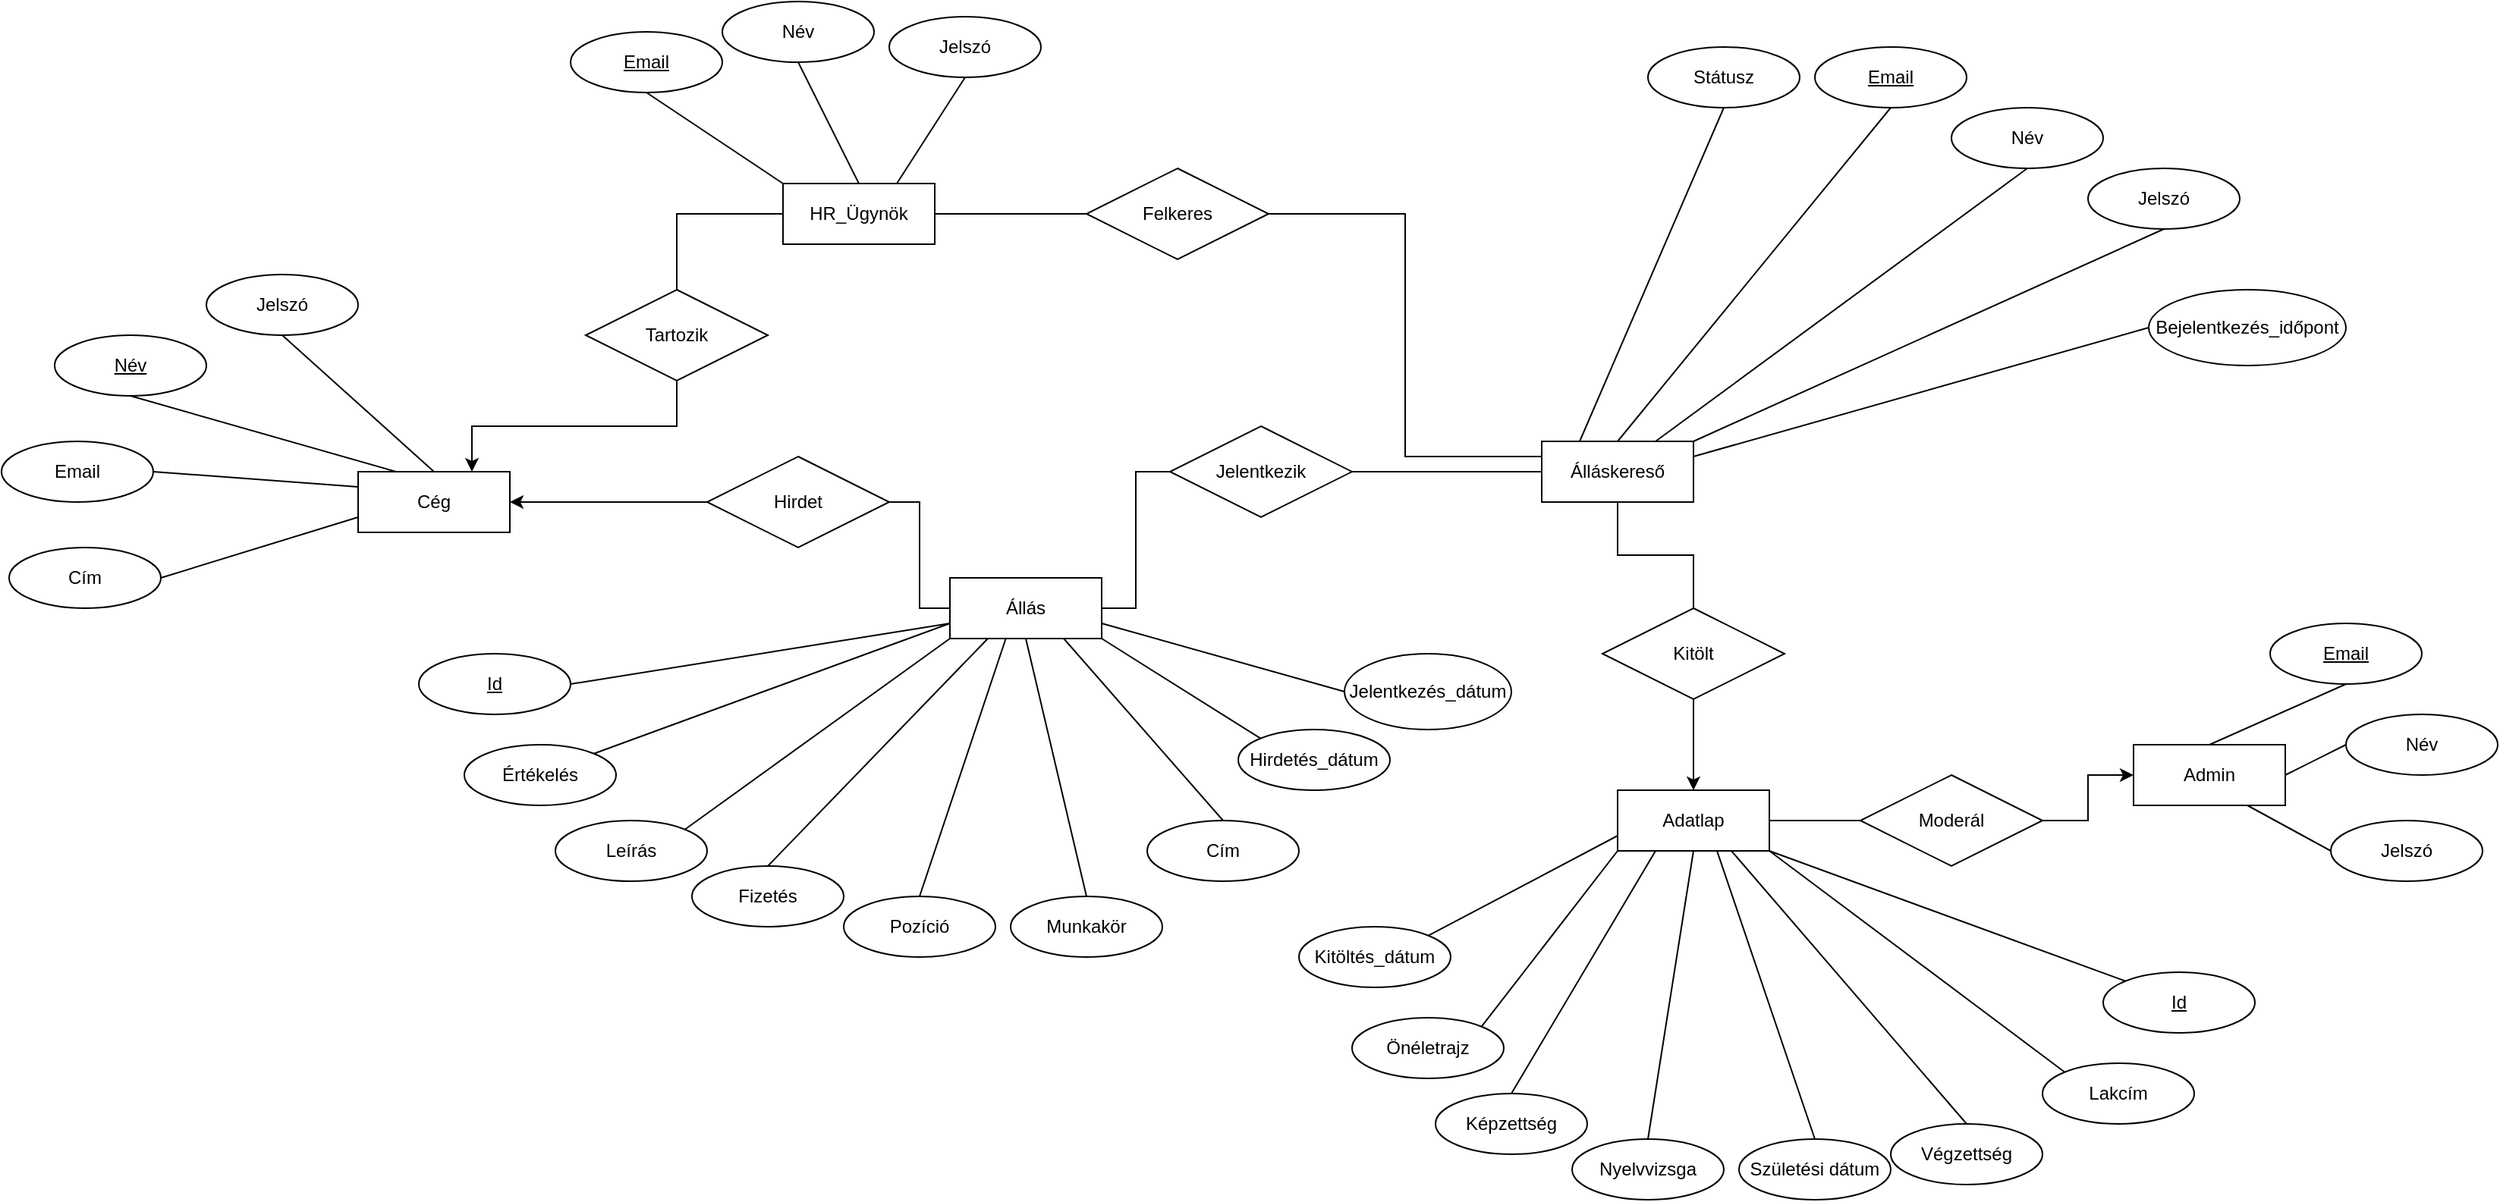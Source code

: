 <mxfile version="24.7.17">
  <diagram id="R2lEEEUBdFMjLlhIrx00" name="Page-1">
    <mxGraphModel dx="2600" dy="1048" grid="1" gridSize="10" guides="1" tooltips="1" connect="1" arrows="1" fold="1" page="1" pageScale="1" pageWidth="850" pageHeight="1100" math="0" shadow="0" extFonts="Permanent Marker^https://fonts.googleapis.com/css?family=Permanent+Marker">
      <root>
        <mxCell id="0" />
        <mxCell id="1" parent="0" />
        <mxCell id="TfZkgN9oAAijPGuQ7Fzb-1" value="Álláskereső" style="whiteSpace=wrap;html=1;align=center;" parent="1" vertex="1">
          <mxGeometry x="590" y="320" width="100" height="40" as="geometry" />
        </mxCell>
        <mxCell id="TfZkgN9oAAijPGuQ7Fzb-2" value="Cég" style="whiteSpace=wrap;html=1;align=center;" parent="1" vertex="1">
          <mxGeometry x="-190" y="340" width="100" height="40" as="geometry" />
        </mxCell>
        <mxCell id="TfZkgN9oAAijPGuQ7Fzb-3" value="Állás" style="whiteSpace=wrap;html=1;align=center;" parent="1" vertex="1">
          <mxGeometry x="200" y="410" width="100" height="40" as="geometry" />
        </mxCell>
        <mxCell id="TfZkgN9oAAijPGuQ7Fzb-4" value="Adatlap" style="whiteSpace=wrap;html=1;align=center;" parent="1" vertex="1">
          <mxGeometry x="640" y="550" width="100" height="40" as="geometry" />
        </mxCell>
        <mxCell id="TfZkgN9oAAijPGuQ7Fzb-5" value="Admin" style="whiteSpace=wrap;html=1;align=center;" parent="1" vertex="1">
          <mxGeometry x="980" y="520" width="100" height="40" as="geometry" />
        </mxCell>
        <mxCell id="TfZkgN9oAAijPGuQ7Fzb-7" style="edgeStyle=orthogonalEdgeStyle;rounded=0;orthogonalLoop=1;jettySize=auto;html=1;exitX=0.5;exitY=0;exitDx=0;exitDy=0;entryX=0.5;entryY=1;entryDx=0;entryDy=0;endArrow=none;endFill=0;" parent="1" source="TfZkgN9oAAijPGuQ7Fzb-6" target="TfZkgN9oAAijPGuQ7Fzb-1" edge="1">
          <mxGeometry relative="1" as="geometry" />
        </mxCell>
        <mxCell id="TfZkgN9oAAijPGuQ7Fzb-8" style="edgeStyle=orthogonalEdgeStyle;rounded=0;orthogonalLoop=1;jettySize=auto;html=1;exitX=0.5;exitY=1;exitDx=0;exitDy=0;entryX=0.5;entryY=0;entryDx=0;entryDy=0;" parent="1" source="TfZkgN9oAAijPGuQ7Fzb-6" target="TfZkgN9oAAijPGuQ7Fzb-4" edge="1">
          <mxGeometry relative="1" as="geometry" />
        </mxCell>
        <mxCell id="TfZkgN9oAAijPGuQ7Fzb-6" value="Kitölt" style="shape=rhombus;perimeter=rhombusPerimeter;whiteSpace=wrap;html=1;align=center;" parent="1" vertex="1">
          <mxGeometry x="630" y="430" width="120" height="60" as="geometry" />
        </mxCell>
        <mxCell id="TfZkgN9oAAijPGuQ7Fzb-10" style="edgeStyle=orthogonalEdgeStyle;rounded=0;orthogonalLoop=1;jettySize=auto;html=1;exitX=1;exitY=0.5;exitDx=0;exitDy=0;entryX=0;entryY=0.5;entryDx=0;entryDy=0;" parent="1" source="TfZkgN9oAAijPGuQ7Fzb-9" target="TfZkgN9oAAijPGuQ7Fzb-5" edge="1">
          <mxGeometry relative="1" as="geometry" />
        </mxCell>
        <mxCell id="TfZkgN9oAAijPGuQ7Fzb-11" style="edgeStyle=orthogonalEdgeStyle;rounded=0;orthogonalLoop=1;jettySize=auto;html=1;exitX=0;exitY=0.5;exitDx=0;exitDy=0;entryX=1;entryY=0.5;entryDx=0;entryDy=0;endArrow=none;endFill=0;" parent="1" source="TfZkgN9oAAijPGuQ7Fzb-9" target="TfZkgN9oAAijPGuQ7Fzb-4" edge="1">
          <mxGeometry relative="1" as="geometry" />
        </mxCell>
        <mxCell id="TfZkgN9oAAijPGuQ7Fzb-9" value="Moderál" style="shape=rhombus;perimeter=rhombusPerimeter;whiteSpace=wrap;html=1;align=center;" parent="1" vertex="1">
          <mxGeometry x="800" y="540" width="120" height="60" as="geometry" />
        </mxCell>
        <mxCell id="TfZkgN9oAAijPGuQ7Fzb-13" style="edgeStyle=orthogonalEdgeStyle;rounded=0;orthogonalLoop=1;jettySize=auto;html=1;exitX=0;exitY=0.5;exitDx=0;exitDy=0;entryX=1;entryY=0.5;entryDx=0;entryDy=0;" parent="1" source="TfZkgN9oAAijPGuQ7Fzb-12" target="TfZkgN9oAAijPGuQ7Fzb-2" edge="1">
          <mxGeometry relative="1" as="geometry" />
        </mxCell>
        <mxCell id="TfZkgN9oAAijPGuQ7Fzb-14" style="edgeStyle=orthogonalEdgeStyle;rounded=0;orthogonalLoop=1;jettySize=auto;html=1;exitX=1;exitY=0.5;exitDx=0;exitDy=0;entryX=0;entryY=0.5;entryDx=0;entryDy=0;endArrow=none;endFill=0;" parent="1" source="TfZkgN9oAAijPGuQ7Fzb-12" target="TfZkgN9oAAijPGuQ7Fzb-3" edge="1">
          <mxGeometry relative="1" as="geometry" />
        </mxCell>
        <mxCell id="TfZkgN9oAAijPGuQ7Fzb-12" value="Hirdet" style="shape=rhombus;perimeter=rhombusPerimeter;whiteSpace=wrap;html=1;align=center;" parent="1" vertex="1">
          <mxGeometry x="40" y="330" width="120" height="60" as="geometry" />
        </mxCell>
        <mxCell id="TfZkgN9oAAijPGuQ7Fzb-17" style="edgeStyle=orthogonalEdgeStyle;rounded=0;orthogonalLoop=1;jettySize=auto;html=1;exitX=0;exitY=0.5;exitDx=0;exitDy=0;entryX=1;entryY=0.5;entryDx=0;entryDy=0;endArrow=none;endFill=0;" parent="1" source="TfZkgN9oAAijPGuQ7Fzb-15" target="TfZkgN9oAAijPGuQ7Fzb-3" edge="1">
          <mxGeometry relative="1" as="geometry" />
        </mxCell>
        <mxCell id="TfZkgN9oAAijPGuQ7Fzb-18" style="edgeStyle=orthogonalEdgeStyle;rounded=0;orthogonalLoop=1;jettySize=auto;html=1;exitX=1;exitY=0.5;exitDx=0;exitDy=0;entryX=0;entryY=0.5;entryDx=0;entryDy=0;endArrow=none;endFill=0;" parent="1" source="TfZkgN9oAAijPGuQ7Fzb-15" target="TfZkgN9oAAijPGuQ7Fzb-1" edge="1">
          <mxGeometry relative="1" as="geometry" />
        </mxCell>
        <mxCell id="TfZkgN9oAAijPGuQ7Fzb-15" value="Jelentkezik" style="shape=rhombus;perimeter=rhombusPerimeter;whiteSpace=wrap;html=1;align=center;" parent="1" vertex="1">
          <mxGeometry x="345" y="310" width="120" height="60" as="geometry" />
        </mxCell>
        <mxCell id="TfZkgN9oAAijPGuQ7Fzb-25" style="rounded=0;orthogonalLoop=1;jettySize=auto;html=1;exitX=0.5;exitY=1;exitDx=0;exitDy=0;entryX=0.75;entryY=0;entryDx=0;entryDy=0;endArrow=none;endFill=0;" parent="1" source="TfZkgN9oAAijPGuQ7Fzb-19" target="TfZkgN9oAAijPGuQ7Fzb-1" edge="1">
          <mxGeometry relative="1" as="geometry" />
        </mxCell>
        <mxCell id="TfZkgN9oAAijPGuQ7Fzb-19" value="Név" style="ellipse;whiteSpace=wrap;html=1;align=center;" parent="1" vertex="1">
          <mxGeometry x="860" y="100" width="100" height="40" as="geometry" />
        </mxCell>
        <mxCell id="TfZkgN9oAAijPGuQ7Fzb-24" style="rounded=0;orthogonalLoop=1;jettySize=auto;html=1;exitX=0.5;exitY=1;exitDx=0;exitDy=0;entryX=0.5;entryY=0;entryDx=0;entryDy=0;endArrow=none;endFill=0;" parent="1" source="TfZkgN9oAAijPGuQ7Fzb-20" target="TfZkgN9oAAijPGuQ7Fzb-1" edge="1">
          <mxGeometry relative="1" as="geometry" />
        </mxCell>
        <mxCell id="TfZkgN9oAAijPGuQ7Fzb-20" value="&lt;u&gt;Email&lt;/u&gt;" style="ellipse;whiteSpace=wrap;html=1;align=center;" parent="1" vertex="1">
          <mxGeometry x="770" y="60" width="100" height="40" as="geometry" />
        </mxCell>
        <mxCell id="TfZkgN9oAAijPGuQ7Fzb-26" style="rounded=0;orthogonalLoop=1;jettySize=auto;html=1;exitX=0.5;exitY=1;exitDx=0;exitDy=0;entryX=1;entryY=0;entryDx=0;entryDy=0;endArrow=none;endFill=0;" parent="1" source="TfZkgN9oAAijPGuQ7Fzb-21" target="TfZkgN9oAAijPGuQ7Fzb-1" edge="1">
          <mxGeometry relative="1" as="geometry" />
        </mxCell>
        <mxCell id="TfZkgN9oAAijPGuQ7Fzb-21" value="Jelszó" style="ellipse;whiteSpace=wrap;html=1;align=center;" parent="1" vertex="1">
          <mxGeometry x="950" y="140" width="100" height="40" as="geometry" />
        </mxCell>
        <mxCell id="TfZkgN9oAAijPGuQ7Fzb-27" style="rounded=0;orthogonalLoop=1;jettySize=auto;html=1;exitX=0;exitY=0;exitDx=0;exitDy=0;entryX=1;entryY=1;entryDx=0;entryDy=0;endArrow=none;endFill=0;" parent="1" source="TfZkgN9oAAijPGuQ7Fzb-22" target="TfZkgN9oAAijPGuQ7Fzb-4" edge="1">
          <mxGeometry relative="1" as="geometry" />
        </mxCell>
        <mxCell id="TfZkgN9oAAijPGuQ7Fzb-22" value="Lakcím" style="ellipse;whiteSpace=wrap;html=1;align=center;" parent="1" vertex="1">
          <mxGeometry x="920" y="730" width="100" height="40" as="geometry" />
        </mxCell>
        <mxCell id="TfZkgN9oAAijPGuQ7Fzb-33" style="rounded=0;orthogonalLoop=1;jettySize=auto;html=1;exitX=0.5;exitY=1;exitDx=0;exitDy=0;entryX=0.25;entryY=0;entryDx=0;entryDy=0;endArrow=none;endFill=0;" parent="1" source="TfZkgN9oAAijPGuQ7Fzb-28" target="TfZkgN9oAAijPGuQ7Fzb-2" edge="1">
          <mxGeometry relative="1" as="geometry" />
        </mxCell>
        <mxCell id="TfZkgN9oAAijPGuQ7Fzb-28" value="&lt;u&gt;Név&lt;/u&gt;" style="ellipse;whiteSpace=wrap;html=1;align=center;" parent="1" vertex="1">
          <mxGeometry x="-390" y="250" width="100" height="40" as="geometry" />
        </mxCell>
        <mxCell id="TfZkgN9oAAijPGuQ7Fzb-34" style="rounded=0;orthogonalLoop=1;jettySize=auto;html=1;exitX=1;exitY=0.5;exitDx=0;exitDy=0;entryX=0;entryY=0.25;entryDx=0;entryDy=0;endArrow=none;endFill=0;" parent="1" source="TfZkgN9oAAijPGuQ7Fzb-29" target="TfZkgN9oAAijPGuQ7Fzb-2" edge="1">
          <mxGeometry relative="1" as="geometry" />
        </mxCell>
        <mxCell id="TfZkgN9oAAijPGuQ7Fzb-29" value="Email" style="ellipse;whiteSpace=wrap;html=1;align=center;" parent="1" vertex="1">
          <mxGeometry x="-425" y="320" width="100" height="40" as="geometry" />
        </mxCell>
        <mxCell id="TfZkgN9oAAijPGuQ7Fzb-32" style="rounded=0;orthogonalLoop=1;jettySize=auto;html=1;exitX=0.5;exitY=1;exitDx=0;exitDy=0;entryX=0.5;entryY=0;entryDx=0;entryDy=0;endArrow=none;endFill=0;" parent="1" source="TfZkgN9oAAijPGuQ7Fzb-30" target="TfZkgN9oAAijPGuQ7Fzb-2" edge="1">
          <mxGeometry relative="1" as="geometry" />
        </mxCell>
        <mxCell id="TfZkgN9oAAijPGuQ7Fzb-30" value="Jelszó" style="ellipse;whiteSpace=wrap;html=1;align=center;" parent="1" vertex="1">
          <mxGeometry x="-290" y="210" width="100" height="40" as="geometry" />
        </mxCell>
        <mxCell id="TfZkgN9oAAijPGuQ7Fzb-37" style="rounded=0;orthogonalLoop=1;jettySize=auto;html=1;exitX=0.5;exitY=0;exitDx=0;exitDy=0;entryX=0.25;entryY=1;entryDx=0;entryDy=0;endArrow=none;endFill=0;" parent="1" source="TfZkgN9oAAijPGuQ7Fzb-36" target="TfZkgN9oAAijPGuQ7Fzb-4" edge="1">
          <mxGeometry relative="1" as="geometry" />
        </mxCell>
        <mxCell id="TfZkgN9oAAijPGuQ7Fzb-36" value="Képzettség" style="ellipse;whiteSpace=wrap;html=1;align=center;" parent="1" vertex="1">
          <mxGeometry x="520" y="750" width="100" height="40" as="geometry" />
        </mxCell>
        <mxCell id="TfZkgN9oAAijPGuQ7Fzb-42" style="rounded=0;orthogonalLoop=1;jettySize=auto;html=1;exitX=0.5;exitY=0;exitDx=0;exitDy=0;entryX=0.5;entryY=1;entryDx=0;entryDy=0;endArrow=none;endFill=0;" parent="1" source="TfZkgN9oAAijPGuQ7Fzb-38" target="TfZkgN9oAAijPGuQ7Fzb-3" edge="1">
          <mxGeometry relative="1" as="geometry" />
        </mxCell>
        <mxCell id="TfZkgN9oAAijPGuQ7Fzb-38" value="Munkakör" style="ellipse;whiteSpace=wrap;html=1;align=center;" parent="1" vertex="1">
          <mxGeometry x="240" y="620" width="100" height="40" as="geometry" />
        </mxCell>
        <mxCell id="TfZkgN9oAAijPGuQ7Fzb-41" style="rounded=0;orthogonalLoop=1;jettySize=auto;html=1;exitX=0.5;exitY=0;exitDx=0;exitDy=0;entryX=0.25;entryY=1;entryDx=0;entryDy=0;endArrow=none;endFill=0;" parent="1" source="TfZkgN9oAAijPGuQ7Fzb-39" target="TfZkgN9oAAijPGuQ7Fzb-3" edge="1">
          <mxGeometry relative="1" as="geometry" />
        </mxCell>
        <mxCell id="TfZkgN9oAAijPGuQ7Fzb-39" value="Fizetés" style="ellipse;whiteSpace=wrap;html=1;align=center;" parent="1" vertex="1">
          <mxGeometry x="30" y="600" width="100" height="40" as="geometry" />
        </mxCell>
        <mxCell id="TfZkgN9oAAijPGuQ7Fzb-65" style="rounded=0;orthogonalLoop=1;jettySize=auto;html=1;exitX=0;exitY=0.5;exitDx=0;exitDy=0;entryX=1;entryY=0.5;entryDx=0;entryDy=0;endArrow=none;endFill=0;" parent="1" source="TfZkgN9oAAijPGuQ7Fzb-43" target="TfZkgN9oAAijPGuQ7Fzb-5" edge="1">
          <mxGeometry relative="1" as="geometry" />
        </mxCell>
        <mxCell id="TfZkgN9oAAijPGuQ7Fzb-43" value="Név" style="ellipse;whiteSpace=wrap;html=1;align=center;" parent="1" vertex="1">
          <mxGeometry x="1120" y="500" width="100" height="40" as="geometry" />
        </mxCell>
        <mxCell id="TfZkgN9oAAijPGuQ7Fzb-64" style="rounded=0;orthogonalLoop=1;jettySize=auto;html=1;exitX=0.5;exitY=1;exitDx=0;exitDy=0;entryX=0.5;entryY=0;entryDx=0;entryDy=0;endArrow=none;endFill=0;" parent="1" source="TfZkgN9oAAijPGuQ7Fzb-44" target="TfZkgN9oAAijPGuQ7Fzb-5" edge="1">
          <mxGeometry relative="1" as="geometry" />
        </mxCell>
        <mxCell id="TfZkgN9oAAijPGuQ7Fzb-44" value="&lt;u&gt;Email&lt;/u&gt;" style="ellipse;whiteSpace=wrap;html=1;align=center;" parent="1" vertex="1">
          <mxGeometry x="1070" y="440" width="100" height="40" as="geometry" />
        </mxCell>
        <mxCell id="TfZkgN9oAAijPGuQ7Fzb-66" style="rounded=0;orthogonalLoop=1;jettySize=auto;html=1;exitX=0;exitY=0.5;exitDx=0;exitDy=0;entryX=0.75;entryY=1;entryDx=0;entryDy=0;endArrow=none;endFill=0;" parent="1" source="TfZkgN9oAAijPGuQ7Fzb-45" target="TfZkgN9oAAijPGuQ7Fzb-5" edge="1">
          <mxGeometry relative="1" as="geometry" />
        </mxCell>
        <mxCell id="TfZkgN9oAAijPGuQ7Fzb-45" value="Jelszó" style="ellipse;whiteSpace=wrap;html=1;align=center;" parent="1" vertex="1">
          <mxGeometry x="1110" y="570" width="100" height="40" as="geometry" />
        </mxCell>
        <mxCell id="TfZkgN9oAAijPGuQ7Fzb-48" style="rounded=0;orthogonalLoop=1;jettySize=auto;html=1;exitX=0;exitY=0.5;exitDx=0;exitDy=0;entryX=1;entryY=0.25;entryDx=0;entryDy=0;endArrow=none;endFill=0;" parent="1" source="TfZkgN9oAAijPGuQ7Fzb-46" target="TfZkgN9oAAijPGuQ7Fzb-1" edge="1">
          <mxGeometry relative="1" as="geometry" />
        </mxCell>
        <mxCell id="TfZkgN9oAAijPGuQ7Fzb-46" value="Bejelentkezés_időpont" style="ellipse;whiteSpace=wrap;html=1;align=center;" parent="1" vertex="1">
          <mxGeometry x="990" y="220" width="130" height="50" as="geometry" />
        </mxCell>
        <mxCell id="TfZkgN9oAAijPGuQ7Fzb-50" style="rounded=0;orthogonalLoop=1;jettySize=auto;html=1;exitX=0.5;exitY=1;exitDx=0;exitDy=0;entryX=0.25;entryY=0;entryDx=0;entryDy=0;endArrow=none;endFill=0;" parent="1" source="TfZkgN9oAAijPGuQ7Fzb-49" target="TfZkgN9oAAijPGuQ7Fzb-1" edge="1">
          <mxGeometry relative="1" as="geometry" />
        </mxCell>
        <mxCell id="TfZkgN9oAAijPGuQ7Fzb-49" value="Státusz" style="ellipse;whiteSpace=wrap;html=1;align=center;" parent="1" vertex="1">
          <mxGeometry x="660" y="60" width="100" height="40" as="geometry" />
        </mxCell>
        <mxCell id="TfZkgN9oAAijPGuQ7Fzb-52" style="rounded=0;orthogonalLoop=1;jettySize=auto;html=1;exitX=0.5;exitY=0;exitDx=0;exitDy=0;entryX=0.75;entryY=1;entryDx=0;entryDy=0;endArrow=none;endFill=0;" parent="1" source="TfZkgN9oAAijPGuQ7Fzb-51" target="TfZkgN9oAAijPGuQ7Fzb-3" edge="1">
          <mxGeometry relative="1" as="geometry" />
        </mxCell>
        <mxCell id="TfZkgN9oAAijPGuQ7Fzb-51" value="Cím" style="ellipse;whiteSpace=wrap;html=1;align=center;" parent="1" vertex="1">
          <mxGeometry x="330" y="570" width="100" height="40" as="geometry" />
        </mxCell>
        <mxCell id="TfZkgN9oAAijPGuQ7Fzb-54" style="rounded=0;orthogonalLoop=1;jettySize=auto;html=1;exitX=1;exitY=0;exitDx=0;exitDy=0;entryX=0;entryY=1;entryDx=0;entryDy=0;endArrow=none;endFill=0;" parent="1" source="TfZkgN9oAAijPGuQ7Fzb-53" target="TfZkgN9oAAijPGuQ7Fzb-3" edge="1">
          <mxGeometry relative="1" as="geometry" />
        </mxCell>
        <mxCell id="TfZkgN9oAAijPGuQ7Fzb-53" value="Leírás" style="ellipse;whiteSpace=wrap;html=1;align=center;" parent="1" vertex="1">
          <mxGeometry x="-60" y="570" width="100" height="40" as="geometry" />
        </mxCell>
        <mxCell id="FUmWG1da8jLQ4E1M9ivD-2" style="rounded=0;orthogonalLoop=1;jettySize=auto;html=1;exitX=1;exitY=0;exitDx=0;exitDy=0;entryX=0;entryY=1;entryDx=0;entryDy=0;endArrow=none;endFill=0;" edge="1" parent="1" source="FUmWG1da8jLQ4E1M9ivD-1" target="TfZkgN9oAAijPGuQ7Fzb-4">
          <mxGeometry relative="1" as="geometry" />
        </mxCell>
        <mxCell id="FUmWG1da8jLQ4E1M9ivD-1" value="Önéletrajz" style="ellipse;whiteSpace=wrap;html=1;align=center;" vertex="1" parent="1">
          <mxGeometry x="465" y="700" width="100" height="40" as="geometry" />
        </mxCell>
        <mxCell id="FUmWG1da8jLQ4E1M9ivD-10" style="edgeStyle=orthogonalEdgeStyle;rounded=0;orthogonalLoop=1;jettySize=auto;html=1;exitX=1;exitY=0.5;exitDx=0;exitDy=0;entryX=0;entryY=0.5;entryDx=0;entryDy=0;endArrow=none;endFill=0;" edge="1" parent="1" source="FUmWG1da8jLQ4E1M9ivD-3" target="FUmWG1da8jLQ4E1M9ivD-8">
          <mxGeometry relative="1" as="geometry" />
        </mxCell>
        <mxCell id="FUmWG1da8jLQ4E1M9ivD-3" value="HR_Ügynök" style="whiteSpace=wrap;html=1;align=center;" vertex="1" parent="1">
          <mxGeometry x="90" y="150" width="100" height="40" as="geometry" />
        </mxCell>
        <mxCell id="FUmWG1da8jLQ4E1M9ivD-6" style="edgeStyle=orthogonalEdgeStyle;rounded=0;orthogonalLoop=1;jettySize=auto;html=1;exitX=0.5;exitY=1;exitDx=0;exitDy=0;entryX=0.75;entryY=0;entryDx=0;entryDy=0;" edge="1" parent="1" source="FUmWG1da8jLQ4E1M9ivD-4" target="TfZkgN9oAAijPGuQ7Fzb-2">
          <mxGeometry relative="1" as="geometry" />
        </mxCell>
        <mxCell id="FUmWG1da8jLQ4E1M9ivD-7" style="edgeStyle=orthogonalEdgeStyle;rounded=0;orthogonalLoop=1;jettySize=auto;html=1;exitX=0.5;exitY=0;exitDx=0;exitDy=0;entryX=0;entryY=0.5;entryDx=0;entryDy=0;endArrow=none;endFill=0;" edge="1" parent="1" source="FUmWG1da8jLQ4E1M9ivD-4" target="FUmWG1da8jLQ4E1M9ivD-3">
          <mxGeometry relative="1" as="geometry" />
        </mxCell>
        <mxCell id="FUmWG1da8jLQ4E1M9ivD-4" value="Tartozik" style="shape=rhombus;perimeter=rhombusPerimeter;whiteSpace=wrap;html=1;align=center;" vertex="1" parent="1">
          <mxGeometry x="-40" y="220" width="120" height="60" as="geometry" />
        </mxCell>
        <mxCell id="FUmWG1da8jLQ4E1M9ivD-11" style="edgeStyle=orthogonalEdgeStyle;rounded=0;orthogonalLoop=1;jettySize=auto;html=1;exitX=1;exitY=0.5;exitDx=0;exitDy=0;entryX=0;entryY=0.25;entryDx=0;entryDy=0;endArrow=none;endFill=0;" edge="1" parent="1" source="FUmWG1da8jLQ4E1M9ivD-8" target="TfZkgN9oAAijPGuQ7Fzb-1">
          <mxGeometry relative="1" as="geometry" />
        </mxCell>
        <mxCell id="FUmWG1da8jLQ4E1M9ivD-8" value="Felkeres" style="shape=rhombus;perimeter=rhombusPerimeter;whiteSpace=wrap;html=1;align=center;" vertex="1" parent="1">
          <mxGeometry x="290" y="140" width="120" height="60" as="geometry" />
        </mxCell>
        <mxCell id="FUmWG1da8jLQ4E1M9ivD-21" style="rounded=0;orthogonalLoop=1;jettySize=auto;html=1;exitX=0.5;exitY=0;exitDx=0;exitDy=0;entryX=0.5;entryY=1;entryDx=0;entryDy=0;endArrow=none;endFill=0;" edge="1" parent="1" source="FUmWG1da8jLQ4E1M9ivD-20" target="TfZkgN9oAAijPGuQ7Fzb-4">
          <mxGeometry relative="1" as="geometry" />
        </mxCell>
        <mxCell id="FUmWG1da8jLQ4E1M9ivD-20" value="Nyelvvizsga" style="ellipse;whiteSpace=wrap;html=1;align=center;" vertex="1" parent="1">
          <mxGeometry x="610" y="780" width="100" height="40" as="geometry" />
        </mxCell>
        <mxCell id="FUmWG1da8jLQ4E1M9ivD-23" style="rounded=0;orthogonalLoop=1;jettySize=auto;html=1;exitX=0.5;exitY=0;exitDx=0;exitDy=0;entryX=0.75;entryY=1;entryDx=0;entryDy=0;endArrow=none;endFill=0;" edge="1" parent="1" source="FUmWG1da8jLQ4E1M9ivD-22" target="TfZkgN9oAAijPGuQ7Fzb-4">
          <mxGeometry relative="1" as="geometry" />
        </mxCell>
        <mxCell id="FUmWG1da8jLQ4E1M9ivD-22" value="Végzettség" style="ellipse;whiteSpace=wrap;html=1;align=center;" vertex="1" parent="1">
          <mxGeometry x="820" y="770" width="100" height="40" as="geometry" />
        </mxCell>
        <mxCell id="FUmWG1da8jLQ4E1M9ivD-27" style="rounded=0;orthogonalLoop=1;jettySize=auto;html=1;exitX=0.5;exitY=1;exitDx=0;exitDy=0;entryX=0;entryY=0;entryDx=0;entryDy=0;endArrow=none;endFill=0;" edge="1" parent="1" source="FUmWG1da8jLQ4E1M9ivD-24" target="FUmWG1da8jLQ4E1M9ivD-3">
          <mxGeometry relative="1" as="geometry" />
        </mxCell>
        <mxCell id="FUmWG1da8jLQ4E1M9ivD-24" value="&lt;u&gt;Email&lt;/u&gt;" style="ellipse;whiteSpace=wrap;html=1;align=center;" vertex="1" parent="1">
          <mxGeometry x="-50" y="50" width="100" height="40" as="geometry" />
        </mxCell>
        <mxCell id="FUmWG1da8jLQ4E1M9ivD-28" style="rounded=0;orthogonalLoop=1;jettySize=auto;html=1;exitX=0.5;exitY=1;exitDx=0;exitDy=0;entryX=0.5;entryY=0;entryDx=0;entryDy=0;endArrow=none;endFill=0;" edge="1" parent="1" source="FUmWG1da8jLQ4E1M9ivD-25" target="FUmWG1da8jLQ4E1M9ivD-3">
          <mxGeometry relative="1" as="geometry" />
        </mxCell>
        <mxCell id="FUmWG1da8jLQ4E1M9ivD-25" value="Név" style="ellipse;whiteSpace=wrap;html=1;align=center;" vertex="1" parent="1">
          <mxGeometry x="50" y="30" width="100" height="40" as="geometry" />
        </mxCell>
        <mxCell id="FUmWG1da8jLQ4E1M9ivD-29" style="rounded=0;orthogonalLoop=1;jettySize=auto;html=1;exitX=0.5;exitY=1;exitDx=0;exitDy=0;entryX=0.75;entryY=0;entryDx=0;entryDy=0;endArrow=none;endFill=0;" edge="1" parent="1" source="FUmWG1da8jLQ4E1M9ivD-26" target="FUmWG1da8jLQ4E1M9ivD-3">
          <mxGeometry relative="1" as="geometry" />
        </mxCell>
        <mxCell id="FUmWG1da8jLQ4E1M9ivD-26" value="Jelszó" style="ellipse;whiteSpace=wrap;html=1;align=center;" vertex="1" parent="1">
          <mxGeometry x="160" y="40" width="100" height="40" as="geometry" />
        </mxCell>
        <mxCell id="FUmWG1da8jLQ4E1M9ivD-31" style="rounded=0;orthogonalLoop=1;jettySize=auto;html=1;exitX=1;exitY=0.5;exitDx=0;exitDy=0;entryX=0;entryY=0.75;entryDx=0;entryDy=0;endArrow=none;endFill=0;" edge="1" parent="1" source="FUmWG1da8jLQ4E1M9ivD-30" target="TfZkgN9oAAijPGuQ7Fzb-3">
          <mxGeometry relative="1" as="geometry" />
        </mxCell>
        <mxCell id="FUmWG1da8jLQ4E1M9ivD-30" value="&lt;u&gt;Id&lt;/u&gt;" style="ellipse;whiteSpace=wrap;html=1;align=center;" vertex="1" parent="1">
          <mxGeometry x="-150" y="460" width="100" height="40" as="geometry" />
        </mxCell>
        <mxCell id="FUmWG1da8jLQ4E1M9ivD-33" style="rounded=0;orthogonalLoop=1;jettySize=auto;html=1;exitX=0;exitY=0;exitDx=0;exitDy=0;entryX=1;entryY=1;entryDx=0;entryDy=0;endArrow=none;endFill=0;" edge="1" parent="1" source="FUmWG1da8jLQ4E1M9ivD-32" target="TfZkgN9oAAijPGuQ7Fzb-4">
          <mxGeometry relative="1" as="geometry" />
        </mxCell>
        <mxCell id="FUmWG1da8jLQ4E1M9ivD-32" value="&lt;u&gt;Id&lt;/u&gt;" style="ellipse;whiteSpace=wrap;html=1;align=center;" vertex="1" parent="1">
          <mxGeometry x="960" y="670" width="100" height="40" as="geometry" />
        </mxCell>
        <mxCell id="FUmWG1da8jLQ4E1M9ivD-35" style="rounded=0;orthogonalLoop=1;jettySize=auto;html=1;exitX=1;exitY=0;exitDx=0;exitDy=0;entryX=0;entryY=0.75;entryDx=0;entryDy=0;endArrow=none;endFill=0;" edge="1" parent="1" source="FUmWG1da8jLQ4E1M9ivD-34" target="TfZkgN9oAAijPGuQ7Fzb-3">
          <mxGeometry relative="1" as="geometry" />
        </mxCell>
        <mxCell id="FUmWG1da8jLQ4E1M9ivD-34" value="Értékelés" style="ellipse;whiteSpace=wrap;html=1;align=center;" vertex="1" parent="1">
          <mxGeometry x="-120" y="520" width="100" height="40" as="geometry" />
        </mxCell>
        <mxCell id="FUmWG1da8jLQ4E1M9ivD-39" style="rounded=0;orthogonalLoop=1;jettySize=auto;html=1;exitX=0;exitY=0;exitDx=0;exitDy=0;entryX=1;entryY=1;entryDx=0;entryDy=0;endArrow=none;endFill=0;" edge="1" parent="1" source="FUmWG1da8jLQ4E1M9ivD-37" target="TfZkgN9oAAijPGuQ7Fzb-3">
          <mxGeometry relative="1" as="geometry" />
        </mxCell>
        <mxCell id="FUmWG1da8jLQ4E1M9ivD-37" value="Hirdetés_dátum" style="ellipse;whiteSpace=wrap;html=1;align=center;" vertex="1" parent="1">
          <mxGeometry x="390" y="510" width="100" height="40" as="geometry" />
        </mxCell>
        <mxCell id="FUmWG1da8jLQ4E1M9ivD-40" style="rounded=0;orthogonalLoop=1;jettySize=auto;html=1;exitX=0;exitY=0.5;exitDx=0;exitDy=0;entryX=1;entryY=0.75;entryDx=0;entryDy=0;endArrow=none;endFill=0;" edge="1" parent="1" source="FUmWG1da8jLQ4E1M9ivD-38" target="TfZkgN9oAAijPGuQ7Fzb-3">
          <mxGeometry relative="1" as="geometry" />
        </mxCell>
        <mxCell id="FUmWG1da8jLQ4E1M9ivD-38" value="Jelentkezés_dátum" style="ellipse;whiteSpace=wrap;html=1;align=center;" vertex="1" parent="1">
          <mxGeometry x="460" y="460" width="110" height="50" as="geometry" />
        </mxCell>
        <mxCell id="FUmWG1da8jLQ4E1M9ivD-42" style="rounded=0;orthogonalLoop=1;jettySize=auto;html=1;exitX=1;exitY=0.5;exitDx=0;exitDy=0;entryX=0;entryY=0.75;entryDx=0;entryDy=0;endArrow=none;endFill=0;" edge="1" parent="1" source="FUmWG1da8jLQ4E1M9ivD-41" target="TfZkgN9oAAijPGuQ7Fzb-2">
          <mxGeometry relative="1" as="geometry" />
        </mxCell>
        <mxCell id="FUmWG1da8jLQ4E1M9ivD-41" value="Cím" style="ellipse;whiteSpace=wrap;html=1;align=center;" vertex="1" parent="1">
          <mxGeometry x="-420" y="390" width="100" height="40" as="geometry" />
        </mxCell>
        <mxCell id="FUmWG1da8jLQ4E1M9ivD-43" value="Születési dátum" style="ellipse;whiteSpace=wrap;html=1;align=center;" vertex="1" parent="1">
          <mxGeometry x="720" y="780" width="100" height="40" as="geometry" />
        </mxCell>
        <mxCell id="FUmWG1da8jLQ4E1M9ivD-44" style="rounded=0;orthogonalLoop=1;jettySize=auto;html=1;exitX=0.5;exitY=0;exitDx=0;exitDy=0;entryX=0.654;entryY=0.992;entryDx=0;entryDy=0;entryPerimeter=0;endArrow=none;endFill=0;" edge="1" parent="1" source="FUmWG1da8jLQ4E1M9ivD-43" target="TfZkgN9oAAijPGuQ7Fzb-4">
          <mxGeometry relative="1" as="geometry" />
        </mxCell>
        <mxCell id="FUmWG1da8jLQ4E1M9ivD-46" style="rounded=0;orthogonalLoop=1;jettySize=auto;html=1;exitX=1;exitY=0;exitDx=0;exitDy=0;entryX=0;entryY=0.75;entryDx=0;entryDy=0;endArrow=none;endFill=0;" edge="1" parent="1" source="FUmWG1da8jLQ4E1M9ivD-45" target="TfZkgN9oAAijPGuQ7Fzb-4">
          <mxGeometry relative="1" as="geometry" />
        </mxCell>
        <mxCell id="FUmWG1da8jLQ4E1M9ivD-45" value="Kitöltés_dátum" style="ellipse;whiteSpace=wrap;html=1;align=center;" vertex="1" parent="1">
          <mxGeometry x="430" y="640" width="100" height="40" as="geometry" />
        </mxCell>
        <mxCell id="FUmWG1da8jLQ4E1M9ivD-47" value="Pozíció" style="ellipse;whiteSpace=wrap;html=1;align=center;" vertex="1" parent="1">
          <mxGeometry x="130" y="620" width="100" height="40" as="geometry" />
        </mxCell>
        <mxCell id="FUmWG1da8jLQ4E1M9ivD-48" style="rounded=0;orthogonalLoop=1;jettySize=auto;html=1;exitX=0.5;exitY=0;exitDx=0;exitDy=0;entryX=0.37;entryY=0.988;entryDx=0;entryDy=0;entryPerimeter=0;endArrow=none;endFill=0;" edge="1" parent="1" source="FUmWG1da8jLQ4E1M9ivD-47" target="TfZkgN9oAAijPGuQ7Fzb-3">
          <mxGeometry relative="1" as="geometry" />
        </mxCell>
      </root>
    </mxGraphModel>
  </diagram>
</mxfile>
